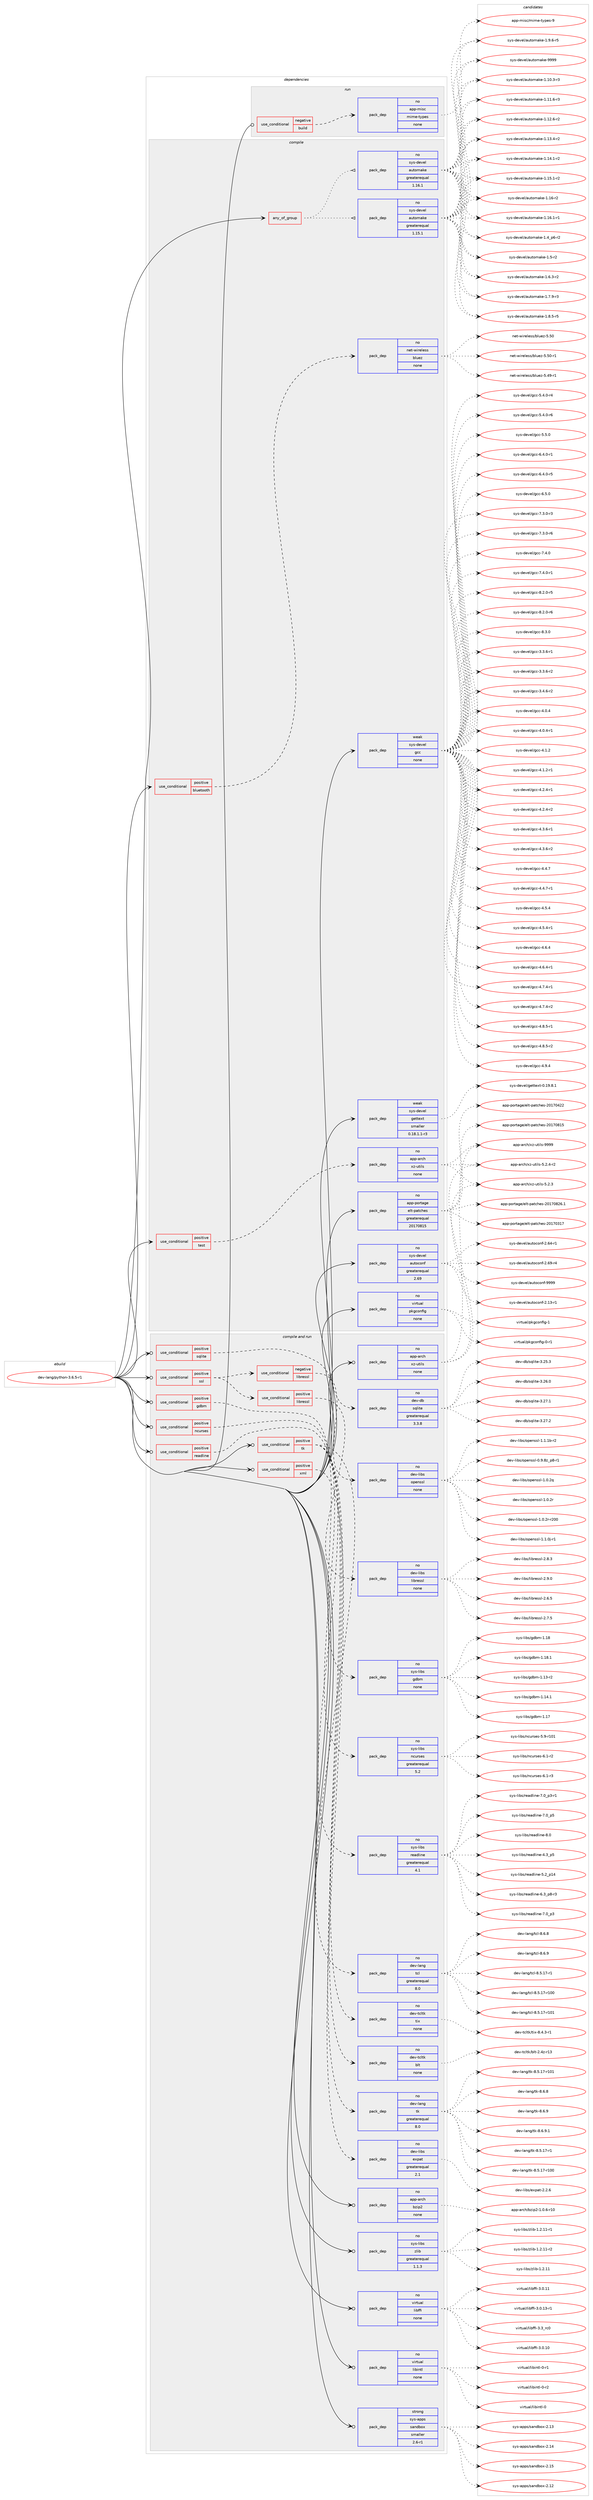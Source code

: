 digraph prolog {

# *************
# Graph options
# *************

newrank=true;
concentrate=true;
compound=true;
graph [rankdir=LR,fontname=Helvetica,fontsize=10,ranksep=1.5];#, ranksep=2.5, nodesep=0.2];
edge  [arrowhead=vee];
node  [fontname=Helvetica,fontsize=10];

# **********
# The ebuild
# **********

subgraph cluster_leftcol {
color=gray;
rank=same;
label=<<i>ebuild</i>>;
id [label="dev-lang/python-3.6.5-r1", color=red, width=4, href="../dev-lang/python-3.6.5-r1.svg"];
}

# ****************
# The dependencies
# ****************

subgraph cluster_midcol {
color=gray;
label=<<i>dependencies</i>>;
subgraph cluster_compile {
fillcolor="#eeeeee";
style=filled;
label=<<i>compile</i>>;
subgraph any22031 {
dependency1362002 [label=<<TABLE BORDER="0" CELLBORDER="1" CELLSPACING="0" CELLPADDING="4"><TR><TD CELLPADDING="10">any_of_group</TD></TR></TABLE>>, shape=none, color=red];subgraph pack974740 {
dependency1362003 [label=<<TABLE BORDER="0" CELLBORDER="1" CELLSPACING="0" CELLPADDING="4" WIDTH="220"><TR><TD ROWSPAN="6" CELLPADDING="30">pack_dep</TD></TR><TR><TD WIDTH="110">no</TD></TR><TR><TD>sys-devel</TD></TR><TR><TD>automake</TD></TR><TR><TD>greaterequal</TD></TR><TR><TD>1.16.1</TD></TR></TABLE>>, shape=none, color=blue];
}
dependency1362002:e -> dependency1362003:w [weight=20,style="dotted",arrowhead="oinv"];
subgraph pack974741 {
dependency1362004 [label=<<TABLE BORDER="0" CELLBORDER="1" CELLSPACING="0" CELLPADDING="4" WIDTH="220"><TR><TD ROWSPAN="6" CELLPADDING="30">pack_dep</TD></TR><TR><TD WIDTH="110">no</TD></TR><TR><TD>sys-devel</TD></TR><TR><TD>automake</TD></TR><TR><TD>greaterequal</TD></TR><TR><TD>1.15.1</TD></TR></TABLE>>, shape=none, color=blue];
}
dependency1362002:e -> dependency1362004:w [weight=20,style="dotted",arrowhead="oinv"];
}
id:e -> dependency1362002:w [weight=20,style="solid",arrowhead="vee"];
subgraph cond364679 {
dependency1362005 [label=<<TABLE BORDER="0" CELLBORDER="1" CELLSPACING="0" CELLPADDING="4"><TR><TD ROWSPAN="3" CELLPADDING="10">use_conditional</TD></TR><TR><TD>positive</TD></TR><TR><TD>bluetooth</TD></TR></TABLE>>, shape=none, color=red];
subgraph pack974742 {
dependency1362006 [label=<<TABLE BORDER="0" CELLBORDER="1" CELLSPACING="0" CELLPADDING="4" WIDTH="220"><TR><TD ROWSPAN="6" CELLPADDING="30">pack_dep</TD></TR><TR><TD WIDTH="110">no</TD></TR><TR><TD>net-wireless</TD></TR><TR><TD>bluez</TD></TR><TR><TD>none</TD></TR><TR><TD></TD></TR></TABLE>>, shape=none, color=blue];
}
dependency1362005:e -> dependency1362006:w [weight=20,style="dashed",arrowhead="vee"];
}
id:e -> dependency1362005:w [weight=20,style="solid",arrowhead="vee"];
subgraph cond364680 {
dependency1362007 [label=<<TABLE BORDER="0" CELLBORDER="1" CELLSPACING="0" CELLPADDING="4"><TR><TD ROWSPAN="3" CELLPADDING="10">use_conditional</TD></TR><TR><TD>positive</TD></TR><TR><TD>test</TD></TR></TABLE>>, shape=none, color=red];
subgraph pack974743 {
dependency1362008 [label=<<TABLE BORDER="0" CELLBORDER="1" CELLSPACING="0" CELLPADDING="4" WIDTH="220"><TR><TD ROWSPAN="6" CELLPADDING="30">pack_dep</TD></TR><TR><TD WIDTH="110">no</TD></TR><TR><TD>app-arch</TD></TR><TR><TD>xz-utils</TD></TR><TR><TD>none</TD></TR><TR><TD></TD></TR></TABLE>>, shape=none, color=blue];
}
dependency1362007:e -> dependency1362008:w [weight=20,style="dashed",arrowhead="vee"];
}
id:e -> dependency1362007:w [weight=20,style="solid",arrowhead="vee"];
subgraph pack974744 {
dependency1362009 [label=<<TABLE BORDER="0" CELLBORDER="1" CELLSPACING="0" CELLPADDING="4" WIDTH="220"><TR><TD ROWSPAN="6" CELLPADDING="30">pack_dep</TD></TR><TR><TD WIDTH="110">no</TD></TR><TR><TD>app-portage</TD></TR><TR><TD>elt-patches</TD></TR><TR><TD>greaterequal</TD></TR><TR><TD>20170815</TD></TR></TABLE>>, shape=none, color=blue];
}
id:e -> dependency1362009:w [weight=20,style="solid",arrowhead="vee"];
subgraph pack974745 {
dependency1362010 [label=<<TABLE BORDER="0" CELLBORDER="1" CELLSPACING="0" CELLPADDING="4" WIDTH="220"><TR><TD ROWSPAN="6" CELLPADDING="30">pack_dep</TD></TR><TR><TD WIDTH="110">no</TD></TR><TR><TD>sys-devel</TD></TR><TR><TD>autoconf</TD></TR><TR><TD>greaterequal</TD></TR><TR><TD>2.69</TD></TR></TABLE>>, shape=none, color=blue];
}
id:e -> dependency1362010:w [weight=20,style="solid",arrowhead="vee"];
subgraph pack974746 {
dependency1362011 [label=<<TABLE BORDER="0" CELLBORDER="1" CELLSPACING="0" CELLPADDING="4" WIDTH="220"><TR><TD ROWSPAN="6" CELLPADDING="30">pack_dep</TD></TR><TR><TD WIDTH="110">no</TD></TR><TR><TD>virtual</TD></TR><TR><TD>pkgconfig</TD></TR><TR><TD>none</TD></TR><TR><TD></TD></TR></TABLE>>, shape=none, color=blue];
}
id:e -> dependency1362011:w [weight=20,style="solid",arrowhead="vee"];
subgraph pack974747 {
dependency1362012 [label=<<TABLE BORDER="0" CELLBORDER="1" CELLSPACING="0" CELLPADDING="4" WIDTH="220"><TR><TD ROWSPAN="6" CELLPADDING="30">pack_dep</TD></TR><TR><TD WIDTH="110">weak</TD></TR><TR><TD>sys-devel</TD></TR><TR><TD>gcc</TD></TR><TR><TD>none</TD></TR><TR><TD></TD></TR></TABLE>>, shape=none, color=blue];
}
id:e -> dependency1362012:w [weight=20,style="solid",arrowhead="vee"];
subgraph pack974748 {
dependency1362013 [label=<<TABLE BORDER="0" CELLBORDER="1" CELLSPACING="0" CELLPADDING="4" WIDTH="220"><TR><TD ROWSPAN="6" CELLPADDING="30">pack_dep</TD></TR><TR><TD WIDTH="110">weak</TD></TR><TR><TD>sys-devel</TD></TR><TR><TD>gettext</TD></TR><TR><TD>smaller</TD></TR><TR><TD>0.18.1.1-r3</TD></TR></TABLE>>, shape=none, color=blue];
}
id:e -> dependency1362013:w [weight=20,style="solid",arrowhead="vee"];
}
subgraph cluster_compileandrun {
fillcolor="#eeeeee";
style=filled;
label=<<i>compile and run</i>>;
subgraph cond364681 {
dependency1362014 [label=<<TABLE BORDER="0" CELLBORDER="1" CELLSPACING="0" CELLPADDING="4"><TR><TD ROWSPAN="3" CELLPADDING="10">use_conditional</TD></TR><TR><TD>positive</TD></TR><TR><TD>gdbm</TD></TR></TABLE>>, shape=none, color=red];
subgraph pack974749 {
dependency1362015 [label=<<TABLE BORDER="0" CELLBORDER="1" CELLSPACING="0" CELLPADDING="4" WIDTH="220"><TR><TD ROWSPAN="6" CELLPADDING="30">pack_dep</TD></TR><TR><TD WIDTH="110">no</TD></TR><TR><TD>sys-libs</TD></TR><TR><TD>gdbm</TD></TR><TR><TD>none</TD></TR><TR><TD></TD></TR></TABLE>>, shape=none, color=blue];
}
dependency1362014:e -> dependency1362015:w [weight=20,style="dashed",arrowhead="vee"];
}
id:e -> dependency1362014:w [weight=20,style="solid",arrowhead="odotvee"];
subgraph cond364682 {
dependency1362016 [label=<<TABLE BORDER="0" CELLBORDER="1" CELLSPACING="0" CELLPADDING="4"><TR><TD ROWSPAN="3" CELLPADDING="10">use_conditional</TD></TR><TR><TD>positive</TD></TR><TR><TD>ncurses</TD></TR></TABLE>>, shape=none, color=red];
subgraph pack974750 {
dependency1362017 [label=<<TABLE BORDER="0" CELLBORDER="1" CELLSPACING="0" CELLPADDING="4" WIDTH="220"><TR><TD ROWSPAN="6" CELLPADDING="30">pack_dep</TD></TR><TR><TD WIDTH="110">no</TD></TR><TR><TD>sys-libs</TD></TR><TR><TD>ncurses</TD></TR><TR><TD>greaterequal</TD></TR><TR><TD>5.2</TD></TR></TABLE>>, shape=none, color=blue];
}
dependency1362016:e -> dependency1362017:w [weight=20,style="dashed",arrowhead="vee"];
}
id:e -> dependency1362016:w [weight=20,style="solid",arrowhead="odotvee"];
subgraph cond364683 {
dependency1362018 [label=<<TABLE BORDER="0" CELLBORDER="1" CELLSPACING="0" CELLPADDING="4"><TR><TD ROWSPAN="3" CELLPADDING="10">use_conditional</TD></TR><TR><TD>positive</TD></TR><TR><TD>readline</TD></TR></TABLE>>, shape=none, color=red];
subgraph pack974751 {
dependency1362019 [label=<<TABLE BORDER="0" CELLBORDER="1" CELLSPACING="0" CELLPADDING="4" WIDTH="220"><TR><TD ROWSPAN="6" CELLPADDING="30">pack_dep</TD></TR><TR><TD WIDTH="110">no</TD></TR><TR><TD>sys-libs</TD></TR><TR><TD>readline</TD></TR><TR><TD>greaterequal</TD></TR><TR><TD>4.1</TD></TR></TABLE>>, shape=none, color=blue];
}
dependency1362018:e -> dependency1362019:w [weight=20,style="dashed",arrowhead="vee"];
}
id:e -> dependency1362018:w [weight=20,style="solid",arrowhead="odotvee"];
subgraph cond364684 {
dependency1362020 [label=<<TABLE BORDER="0" CELLBORDER="1" CELLSPACING="0" CELLPADDING="4"><TR><TD ROWSPAN="3" CELLPADDING="10">use_conditional</TD></TR><TR><TD>positive</TD></TR><TR><TD>sqlite</TD></TR></TABLE>>, shape=none, color=red];
subgraph pack974752 {
dependency1362021 [label=<<TABLE BORDER="0" CELLBORDER="1" CELLSPACING="0" CELLPADDING="4" WIDTH="220"><TR><TD ROWSPAN="6" CELLPADDING="30">pack_dep</TD></TR><TR><TD WIDTH="110">no</TD></TR><TR><TD>dev-db</TD></TR><TR><TD>sqlite</TD></TR><TR><TD>greaterequal</TD></TR><TR><TD>3.3.8</TD></TR></TABLE>>, shape=none, color=blue];
}
dependency1362020:e -> dependency1362021:w [weight=20,style="dashed",arrowhead="vee"];
}
id:e -> dependency1362020:w [weight=20,style="solid",arrowhead="odotvee"];
subgraph cond364685 {
dependency1362022 [label=<<TABLE BORDER="0" CELLBORDER="1" CELLSPACING="0" CELLPADDING="4"><TR><TD ROWSPAN="3" CELLPADDING="10">use_conditional</TD></TR><TR><TD>positive</TD></TR><TR><TD>ssl</TD></TR></TABLE>>, shape=none, color=red];
subgraph cond364686 {
dependency1362023 [label=<<TABLE BORDER="0" CELLBORDER="1" CELLSPACING="0" CELLPADDING="4"><TR><TD ROWSPAN="3" CELLPADDING="10">use_conditional</TD></TR><TR><TD>negative</TD></TR><TR><TD>libressl</TD></TR></TABLE>>, shape=none, color=red];
subgraph pack974753 {
dependency1362024 [label=<<TABLE BORDER="0" CELLBORDER="1" CELLSPACING="0" CELLPADDING="4" WIDTH="220"><TR><TD ROWSPAN="6" CELLPADDING="30">pack_dep</TD></TR><TR><TD WIDTH="110">no</TD></TR><TR><TD>dev-libs</TD></TR><TR><TD>openssl</TD></TR><TR><TD>none</TD></TR><TR><TD></TD></TR></TABLE>>, shape=none, color=blue];
}
dependency1362023:e -> dependency1362024:w [weight=20,style="dashed",arrowhead="vee"];
}
dependency1362022:e -> dependency1362023:w [weight=20,style="dashed",arrowhead="vee"];
subgraph cond364687 {
dependency1362025 [label=<<TABLE BORDER="0" CELLBORDER="1" CELLSPACING="0" CELLPADDING="4"><TR><TD ROWSPAN="3" CELLPADDING="10">use_conditional</TD></TR><TR><TD>positive</TD></TR><TR><TD>libressl</TD></TR></TABLE>>, shape=none, color=red];
subgraph pack974754 {
dependency1362026 [label=<<TABLE BORDER="0" CELLBORDER="1" CELLSPACING="0" CELLPADDING="4" WIDTH="220"><TR><TD ROWSPAN="6" CELLPADDING="30">pack_dep</TD></TR><TR><TD WIDTH="110">no</TD></TR><TR><TD>dev-libs</TD></TR><TR><TD>libressl</TD></TR><TR><TD>none</TD></TR><TR><TD></TD></TR></TABLE>>, shape=none, color=blue];
}
dependency1362025:e -> dependency1362026:w [weight=20,style="dashed",arrowhead="vee"];
}
dependency1362022:e -> dependency1362025:w [weight=20,style="dashed",arrowhead="vee"];
}
id:e -> dependency1362022:w [weight=20,style="solid",arrowhead="odotvee"];
subgraph cond364688 {
dependency1362027 [label=<<TABLE BORDER="0" CELLBORDER="1" CELLSPACING="0" CELLPADDING="4"><TR><TD ROWSPAN="3" CELLPADDING="10">use_conditional</TD></TR><TR><TD>positive</TD></TR><TR><TD>tk</TD></TR></TABLE>>, shape=none, color=red];
subgraph pack974755 {
dependency1362028 [label=<<TABLE BORDER="0" CELLBORDER="1" CELLSPACING="0" CELLPADDING="4" WIDTH="220"><TR><TD ROWSPAN="6" CELLPADDING="30">pack_dep</TD></TR><TR><TD WIDTH="110">no</TD></TR><TR><TD>dev-lang</TD></TR><TR><TD>tcl</TD></TR><TR><TD>greaterequal</TD></TR><TR><TD>8.0</TD></TR></TABLE>>, shape=none, color=blue];
}
dependency1362027:e -> dependency1362028:w [weight=20,style="dashed",arrowhead="vee"];
subgraph pack974756 {
dependency1362029 [label=<<TABLE BORDER="0" CELLBORDER="1" CELLSPACING="0" CELLPADDING="4" WIDTH="220"><TR><TD ROWSPAN="6" CELLPADDING="30">pack_dep</TD></TR><TR><TD WIDTH="110">no</TD></TR><TR><TD>dev-lang</TD></TR><TR><TD>tk</TD></TR><TR><TD>greaterequal</TD></TR><TR><TD>8.0</TD></TR></TABLE>>, shape=none, color=blue];
}
dependency1362027:e -> dependency1362029:w [weight=20,style="dashed",arrowhead="vee"];
subgraph pack974757 {
dependency1362030 [label=<<TABLE BORDER="0" CELLBORDER="1" CELLSPACING="0" CELLPADDING="4" WIDTH="220"><TR><TD ROWSPAN="6" CELLPADDING="30">pack_dep</TD></TR><TR><TD WIDTH="110">no</TD></TR><TR><TD>dev-tcltk</TD></TR><TR><TD>blt</TD></TR><TR><TD>none</TD></TR><TR><TD></TD></TR></TABLE>>, shape=none, color=blue];
}
dependency1362027:e -> dependency1362030:w [weight=20,style="dashed",arrowhead="vee"];
subgraph pack974758 {
dependency1362031 [label=<<TABLE BORDER="0" CELLBORDER="1" CELLSPACING="0" CELLPADDING="4" WIDTH="220"><TR><TD ROWSPAN="6" CELLPADDING="30">pack_dep</TD></TR><TR><TD WIDTH="110">no</TD></TR><TR><TD>dev-tcltk</TD></TR><TR><TD>tix</TD></TR><TR><TD>none</TD></TR><TR><TD></TD></TR></TABLE>>, shape=none, color=blue];
}
dependency1362027:e -> dependency1362031:w [weight=20,style="dashed",arrowhead="vee"];
}
id:e -> dependency1362027:w [weight=20,style="solid",arrowhead="odotvee"];
subgraph cond364689 {
dependency1362032 [label=<<TABLE BORDER="0" CELLBORDER="1" CELLSPACING="0" CELLPADDING="4"><TR><TD ROWSPAN="3" CELLPADDING="10">use_conditional</TD></TR><TR><TD>positive</TD></TR><TR><TD>xml</TD></TR></TABLE>>, shape=none, color=red];
subgraph pack974759 {
dependency1362033 [label=<<TABLE BORDER="0" CELLBORDER="1" CELLSPACING="0" CELLPADDING="4" WIDTH="220"><TR><TD ROWSPAN="6" CELLPADDING="30">pack_dep</TD></TR><TR><TD WIDTH="110">no</TD></TR><TR><TD>dev-libs</TD></TR><TR><TD>expat</TD></TR><TR><TD>greaterequal</TD></TR><TR><TD>2.1</TD></TR></TABLE>>, shape=none, color=blue];
}
dependency1362032:e -> dependency1362033:w [weight=20,style="dashed",arrowhead="vee"];
}
id:e -> dependency1362032:w [weight=20,style="solid",arrowhead="odotvee"];
subgraph pack974760 {
dependency1362034 [label=<<TABLE BORDER="0" CELLBORDER="1" CELLSPACING="0" CELLPADDING="4" WIDTH="220"><TR><TD ROWSPAN="6" CELLPADDING="30">pack_dep</TD></TR><TR><TD WIDTH="110">no</TD></TR><TR><TD>app-arch</TD></TR><TR><TD>bzip2</TD></TR><TR><TD>none</TD></TR><TR><TD></TD></TR></TABLE>>, shape=none, color=blue];
}
id:e -> dependency1362034:w [weight=20,style="solid",arrowhead="odotvee"];
subgraph pack974761 {
dependency1362035 [label=<<TABLE BORDER="0" CELLBORDER="1" CELLSPACING="0" CELLPADDING="4" WIDTH="220"><TR><TD ROWSPAN="6" CELLPADDING="30">pack_dep</TD></TR><TR><TD WIDTH="110">no</TD></TR><TR><TD>app-arch</TD></TR><TR><TD>xz-utils</TD></TR><TR><TD>none</TD></TR><TR><TD></TD></TR></TABLE>>, shape=none, color=blue];
}
id:e -> dependency1362035:w [weight=20,style="solid",arrowhead="odotvee"];
subgraph pack974762 {
dependency1362036 [label=<<TABLE BORDER="0" CELLBORDER="1" CELLSPACING="0" CELLPADDING="4" WIDTH="220"><TR><TD ROWSPAN="6" CELLPADDING="30">pack_dep</TD></TR><TR><TD WIDTH="110">no</TD></TR><TR><TD>sys-libs</TD></TR><TR><TD>zlib</TD></TR><TR><TD>greaterequal</TD></TR><TR><TD>1.1.3</TD></TR></TABLE>>, shape=none, color=blue];
}
id:e -> dependency1362036:w [weight=20,style="solid",arrowhead="odotvee"];
subgraph pack974763 {
dependency1362037 [label=<<TABLE BORDER="0" CELLBORDER="1" CELLSPACING="0" CELLPADDING="4" WIDTH="220"><TR><TD ROWSPAN="6" CELLPADDING="30">pack_dep</TD></TR><TR><TD WIDTH="110">no</TD></TR><TR><TD>virtual</TD></TR><TR><TD>libffi</TD></TR><TR><TD>none</TD></TR><TR><TD></TD></TR></TABLE>>, shape=none, color=blue];
}
id:e -> dependency1362037:w [weight=20,style="solid",arrowhead="odotvee"];
subgraph pack974764 {
dependency1362038 [label=<<TABLE BORDER="0" CELLBORDER="1" CELLSPACING="0" CELLPADDING="4" WIDTH="220"><TR><TD ROWSPAN="6" CELLPADDING="30">pack_dep</TD></TR><TR><TD WIDTH="110">no</TD></TR><TR><TD>virtual</TD></TR><TR><TD>libintl</TD></TR><TR><TD>none</TD></TR><TR><TD></TD></TR></TABLE>>, shape=none, color=blue];
}
id:e -> dependency1362038:w [weight=20,style="solid",arrowhead="odotvee"];
subgraph pack974765 {
dependency1362039 [label=<<TABLE BORDER="0" CELLBORDER="1" CELLSPACING="0" CELLPADDING="4" WIDTH="220"><TR><TD ROWSPAN="6" CELLPADDING="30">pack_dep</TD></TR><TR><TD WIDTH="110">strong</TD></TR><TR><TD>sys-apps</TD></TR><TR><TD>sandbox</TD></TR><TR><TD>smaller</TD></TR><TR><TD>2.6-r1</TD></TR></TABLE>>, shape=none, color=blue];
}
id:e -> dependency1362039:w [weight=20,style="solid",arrowhead="odotvee"];
}
subgraph cluster_run {
fillcolor="#eeeeee";
style=filled;
label=<<i>run</i>>;
subgraph cond364690 {
dependency1362040 [label=<<TABLE BORDER="0" CELLBORDER="1" CELLSPACING="0" CELLPADDING="4"><TR><TD ROWSPAN="3" CELLPADDING="10">use_conditional</TD></TR><TR><TD>negative</TD></TR><TR><TD>build</TD></TR></TABLE>>, shape=none, color=red];
subgraph pack974766 {
dependency1362041 [label=<<TABLE BORDER="0" CELLBORDER="1" CELLSPACING="0" CELLPADDING="4" WIDTH="220"><TR><TD ROWSPAN="6" CELLPADDING="30">pack_dep</TD></TR><TR><TD WIDTH="110">no</TD></TR><TR><TD>app-misc</TD></TR><TR><TD>mime-types</TD></TR><TR><TD>none</TD></TR><TR><TD></TD></TR></TABLE>>, shape=none, color=blue];
}
dependency1362040:e -> dependency1362041:w [weight=20,style="dashed",arrowhead="vee"];
}
id:e -> dependency1362040:w [weight=20,style="solid",arrowhead="odot"];
}
}

# **************
# The candidates
# **************

subgraph cluster_choices {
rank=same;
color=gray;
label=<<i>candidates</i>>;

subgraph choice974740 {
color=black;
nodesep=1;
choice11512111545100101118101108479711711611110997107101454946494846514511451 [label="sys-devel/automake-1.10.3-r3", color=red, width=4,href="../sys-devel/automake-1.10.3-r3.svg"];
choice11512111545100101118101108479711711611110997107101454946494946544511451 [label="sys-devel/automake-1.11.6-r3", color=red, width=4,href="../sys-devel/automake-1.11.6-r3.svg"];
choice11512111545100101118101108479711711611110997107101454946495046544511450 [label="sys-devel/automake-1.12.6-r2", color=red, width=4,href="../sys-devel/automake-1.12.6-r2.svg"];
choice11512111545100101118101108479711711611110997107101454946495146524511450 [label="sys-devel/automake-1.13.4-r2", color=red, width=4,href="../sys-devel/automake-1.13.4-r2.svg"];
choice11512111545100101118101108479711711611110997107101454946495246494511450 [label="sys-devel/automake-1.14.1-r2", color=red, width=4,href="../sys-devel/automake-1.14.1-r2.svg"];
choice11512111545100101118101108479711711611110997107101454946495346494511450 [label="sys-devel/automake-1.15.1-r2", color=red, width=4,href="../sys-devel/automake-1.15.1-r2.svg"];
choice1151211154510010111810110847971171161111099710710145494649544511450 [label="sys-devel/automake-1.16-r2", color=red, width=4,href="../sys-devel/automake-1.16-r2.svg"];
choice11512111545100101118101108479711711611110997107101454946495446494511449 [label="sys-devel/automake-1.16.1-r1", color=red, width=4,href="../sys-devel/automake-1.16.1-r1.svg"];
choice115121115451001011181011084797117116111109971071014549465295112544511450 [label="sys-devel/automake-1.4_p6-r2", color=red, width=4,href="../sys-devel/automake-1.4_p6-r2.svg"];
choice11512111545100101118101108479711711611110997107101454946534511450 [label="sys-devel/automake-1.5-r2", color=red, width=4,href="../sys-devel/automake-1.5-r2.svg"];
choice115121115451001011181011084797117116111109971071014549465446514511450 [label="sys-devel/automake-1.6.3-r2", color=red, width=4,href="../sys-devel/automake-1.6.3-r2.svg"];
choice115121115451001011181011084797117116111109971071014549465546574511451 [label="sys-devel/automake-1.7.9-r3", color=red, width=4,href="../sys-devel/automake-1.7.9-r3.svg"];
choice115121115451001011181011084797117116111109971071014549465646534511453 [label="sys-devel/automake-1.8.5-r5", color=red, width=4,href="../sys-devel/automake-1.8.5-r5.svg"];
choice115121115451001011181011084797117116111109971071014549465746544511453 [label="sys-devel/automake-1.9.6-r5", color=red, width=4,href="../sys-devel/automake-1.9.6-r5.svg"];
choice115121115451001011181011084797117116111109971071014557575757 [label="sys-devel/automake-9999", color=red, width=4,href="../sys-devel/automake-9999.svg"];
dependency1362003:e -> choice11512111545100101118101108479711711611110997107101454946494846514511451:w [style=dotted,weight="100"];
dependency1362003:e -> choice11512111545100101118101108479711711611110997107101454946494946544511451:w [style=dotted,weight="100"];
dependency1362003:e -> choice11512111545100101118101108479711711611110997107101454946495046544511450:w [style=dotted,weight="100"];
dependency1362003:e -> choice11512111545100101118101108479711711611110997107101454946495146524511450:w [style=dotted,weight="100"];
dependency1362003:e -> choice11512111545100101118101108479711711611110997107101454946495246494511450:w [style=dotted,weight="100"];
dependency1362003:e -> choice11512111545100101118101108479711711611110997107101454946495346494511450:w [style=dotted,weight="100"];
dependency1362003:e -> choice1151211154510010111810110847971171161111099710710145494649544511450:w [style=dotted,weight="100"];
dependency1362003:e -> choice11512111545100101118101108479711711611110997107101454946495446494511449:w [style=dotted,weight="100"];
dependency1362003:e -> choice115121115451001011181011084797117116111109971071014549465295112544511450:w [style=dotted,weight="100"];
dependency1362003:e -> choice11512111545100101118101108479711711611110997107101454946534511450:w [style=dotted,weight="100"];
dependency1362003:e -> choice115121115451001011181011084797117116111109971071014549465446514511450:w [style=dotted,weight="100"];
dependency1362003:e -> choice115121115451001011181011084797117116111109971071014549465546574511451:w [style=dotted,weight="100"];
dependency1362003:e -> choice115121115451001011181011084797117116111109971071014549465646534511453:w [style=dotted,weight="100"];
dependency1362003:e -> choice115121115451001011181011084797117116111109971071014549465746544511453:w [style=dotted,weight="100"];
dependency1362003:e -> choice115121115451001011181011084797117116111109971071014557575757:w [style=dotted,weight="100"];
}
subgraph choice974741 {
color=black;
nodesep=1;
choice11512111545100101118101108479711711611110997107101454946494846514511451 [label="sys-devel/automake-1.10.3-r3", color=red, width=4,href="../sys-devel/automake-1.10.3-r3.svg"];
choice11512111545100101118101108479711711611110997107101454946494946544511451 [label="sys-devel/automake-1.11.6-r3", color=red, width=4,href="../sys-devel/automake-1.11.6-r3.svg"];
choice11512111545100101118101108479711711611110997107101454946495046544511450 [label="sys-devel/automake-1.12.6-r2", color=red, width=4,href="../sys-devel/automake-1.12.6-r2.svg"];
choice11512111545100101118101108479711711611110997107101454946495146524511450 [label="sys-devel/automake-1.13.4-r2", color=red, width=4,href="../sys-devel/automake-1.13.4-r2.svg"];
choice11512111545100101118101108479711711611110997107101454946495246494511450 [label="sys-devel/automake-1.14.1-r2", color=red, width=4,href="../sys-devel/automake-1.14.1-r2.svg"];
choice11512111545100101118101108479711711611110997107101454946495346494511450 [label="sys-devel/automake-1.15.1-r2", color=red, width=4,href="../sys-devel/automake-1.15.1-r2.svg"];
choice1151211154510010111810110847971171161111099710710145494649544511450 [label="sys-devel/automake-1.16-r2", color=red, width=4,href="../sys-devel/automake-1.16-r2.svg"];
choice11512111545100101118101108479711711611110997107101454946495446494511449 [label="sys-devel/automake-1.16.1-r1", color=red, width=4,href="../sys-devel/automake-1.16.1-r1.svg"];
choice115121115451001011181011084797117116111109971071014549465295112544511450 [label="sys-devel/automake-1.4_p6-r2", color=red, width=4,href="../sys-devel/automake-1.4_p6-r2.svg"];
choice11512111545100101118101108479711711611110997107101454946534511450 [label="sys-devel/automake-1.5-r2", color=red, width=4,href="../sys-devel/automake-1.5-r2.svg"];
choice115121115451001011181011084797117116111109971071014549465446514511450 [label="sys-devel/automake-1.6.3-r2", color=red, width=4,href="../sys-devel/automake-1.6.3-r2.svg"];
choice115121115451001011181011084797117116111109971071014549465546574511451 [label="sys-devel/automake-1.7.9-r3", color=red, width=4,href="../sys-devel/automake-1.7.9-r3.svg"];
choice115121115451001011181011084797117116111109971071014549465646534511453 [label="sys-devel/automake-1.8.5-r5", color=red, width=4,href="../sys-devel/automake-1.8.5-r5.svg"];
choice115121115451001011181011084797117116111109971071014549465746544511453 [label="sys-devel/automake-1.9.6-r5", color=red, width=4,href="../sys-devel/automake-1.9.6-r5.svg"];
choice115121115451001011181011084797117116111109971071014557575757 [label="sys-devel/automake-9999", color=red, width=4,href="../sys-devel/automake-9999.svg"];
dependency1362004:e -> choice11512111545100101118101108479711711611110997107101454946494846514511451:w [style=dotted,weight="100"];
dependency1362004:e -> choice11512111545100101118101108479711711611110997107101454946494946544511451:w [style=dotted,weight="100"];
dependency1362004:e -> choice11512111545100101118101108479711711611110997107101454946495046544511450:w [style=dotted,weight="100"];
dependency1362004:e -> choice11512111545100101118101108479711711611110997107101454946495146524511450:w [style=dotted,weight="100"];
dependency1362004:e -> choice11512111545100101118101108479711711611110997107101454946495246494511450:w [style=dotted,weight="100"];
dependency1362004:e -> choice11512111545100101118101108479711711611110997107101454946495346494511450:w [style=dotted,weight="100"];
dependency1362004:e -> choice1151211154510010111810110847971171161111099710710145494649544511450:w [style=dotted,weight="100"];
dependency1362004:e -> choice11512111545100101118101108479711711611110997107101454946495446494511449:w [style=dotted,weight="100"];
dependency1362004:e -> choice115121115451001011181011084797117116111109971071014549465295112544511450:w [style=dotted,weight="100"];
dependency1362004:e -> choice11512111545100101118101108479711711611110997107101454946534511450:w [style=dotted,weight="100"];
dependency1362004:e -> choice115121115451001011181011084797117116111109971071014549465446514511450:w [style=dotted,weight="100"];
dependency1362004:e -> choice115121115451001011181011084797117116111109971071014549465546574511451:w [style=dotted,weight="100"];
dependency1362004:e -> choice115121115451001011181011084797117116111109971071014549465646534511453:w [style=dotted,weight="100"];
dependency1362004:e -> choice115121115451001011181011084797117116111109971071014549465746544511453:w [style=dotted,weight="100"];
dependency1362004:e -> choice115121115451001011181011084797117116111109971071014557575757:w [style=dotted,weight="100"];
}
subgraph choice974742 {
color=black;
nodesep=1;
choice11010111645119105114101108101115115479810811710112245534652574511449 [label="net-wireless/bluez-5.49-r1", color=red, width=4,href="../net-wireless/bluez-5.49-r1.svg"];
choice1101011164511910511410110810111511547981081171011224553465348 [label="net-wireless/bluez-5.50", color=red, width=4,href="../net-wireless/bluez-5.50.svg"];
choice11010111645119105114101108101115115479810811710112245534653484511449 [label="net-wireless/bluez-5.50-r1", color=red, width=4,href="../net-wireless/bluez-5.50-r1.svg"];
dependency1362006:e -> choice11010111645119105114101108101115115479810811710112245534652574511449:w [style=dotted,weight="100"];
dependency1362006:e -> choice1101011164511910511410110810111511547981081171011224553465348:w [style=dotted,weight="100"];
dependency1362006:e -> choice11010111645119105114101108101115115479810811710112245534653484511449:w [style=dotted,weight="100"];
}
subgraph choice974743 {
color=black;
nodesep=1;
choice971121124597114991044712012245117116105108115455346504651 [label="app-arch/xz-utils-5.2.3", color=red, width=4,href="../app-arch/xz-utils-5.2.3.svg"];
choice9711211245971149910447120122451171161051081154553465046524511450 [label="app-arch/xz-utils-5.2.4-r2", color=red, width=4,href="../app-arch/xz-utils-5.2.4-r2.svg"];
choice9711211245971149910447120122451171161051081154557575757 [label="app-arch/xz-utils-9999", color=red, width=4,href="../app-arch/xz-utils-9999.svg"];
dependency1362008:e -> choice971121124597114991044712012245117116105108115455346504651:w [style=dotted,weight="100"];
dependency1362008:e -> choice9711211245971149910447120122451171161051081154553465046524511450:w [style=dotted,weight="100"];
dependency1362008:e -> choice9711211245971149910447120122451171161051081154557575757:w [style=dotted,weight="100"];
}
subgraph choice974744 {
color=black;
nodesep=1;
choice97112112451121111141169710310147101108116451129711699104101115455048495548514955 [label="app-portage/elt-patches-20170317", color=red, width=4,href="../app-portage/elt-patches-20170317.svg"];
choice97112112451121111141169710310147101108116451129711699104101115455048495548525050 [label="app-portage/elt-patches-20170422", color=red, width=4,href="../app-portage/elt-patches-20170422.svg"];
choice97112112451121111141169710310147101108116451129711699104101115455048495548564953 [label="app-portage/elt-patches-20170815", color=red, width=4,href="../app-portage/elt-patches-20170815.svg"];
choice971121124511211111411697103101471011081164511297116991041011154550484955485650544649 [label="app-portage/elt-patches-20170826.1", color=red, width=4,href="../app-portage/elt-patches-20170826.1.svg"];
dependency1362009:e -> choice97112112451121111141169710310147101108116451129711699104101115455048495548514955:w [style=dotted,weight="100"];
dependency1362009:e -> choice97112112451121111141169710310147101108116451129711699104101115455048495548525050:w [style=dotted,weight="100"];
dependency1362009:e -> choice97112112451121111141169710310147101108116451129711699104101115455048495548564953:w [style=dotted,weight="100"];
dependency1362009:e -> choice971121124511211111411697103101471011081164511297116991041011154550484955485650544649:w [style=dotted,weight="100"];
}
subgraph choice974745 {
color=black;
nodesep=1;
choice1151211154510010111810110847971171161119911111010245504649514511449 [label="sys-devel/autoconf-2.13-r1", color=red, width=4,href="../sys-devel/autoconf-2.13-r1.svg"];
choice1151211154510010111810110847971171161119911111010245504654524511449 [label="sys-devel/autoconf-2.64-r1", color=red, width=4,href="../sys-devel/autoconf-2.64-r1.svg"];
choice1151211154510010111810110847971171161119911111010245504654574511452 [label="sys-devel/autoconf-2.69-r4", color=red, width=4,href="../sys-devel/autoconf-2.69-r4.svg"];
choice115121115451001011181011084797117116111991111101024557575757 [label="sys-devel/autoconf-9999", color=red, width=4,href="../sys-devel/autoconf-9999.svg"];
dependency1362010:e -> choice1151211154510010111810110847971171161119911111010245504649514511449:w [style=dotted,weight="100"];
dependency1362010:e -> choice1151211154510010111810110847971171161119911111010245504654524511449:w [style=dotted,weight="100"];
dependency1362010:e -> choice1151211154510010111810110847971171161119911111010245504654574511452:w [style=dotted,weight="100"];
dependency1362010:e -> choice115121115451001011181011084797117116111991111101024557575757:w [style=dotted,weight="100"];
}
subgraph choice974746 {
color=black;
nodesep=1;
choice11810511411611797108471121071039911111010210510345484511449 [label="virtual/pkgconfig-0-r1", color=red, width=4,href="../virtual/pkgconfig-0-r1.svg"];
choice1181051141161179710847112107103991111101021051034549 [label="virtual/pkgconfig-1", color=red, width=4,href="../virtual/pkgconfig-1.svg"];
dependency1362011:e -> choice11810511411611797108471121071039911111010210510345484511449:w [style=dotted,weight="100"];
dependency1362011:e -> choice1181051141161179710847112107103991111101021051034549:w [style=dotted,weight="100"];
}
subgraph choice974747 {
color=black;
nodesep=1;
choice115121115451001011181011084710399994551465146544511449 [label="sys-devel/gcc-3.3.6-r1", color=red, width=4,href="../sys-devel/gcc-3.3.6-r1.svg"];
choice115121115451001011181011084710399994551465146544511450 [label="sys-devel/gcc-3.3.6-r2", color=red, width=4,href="../sys-devel/gcc-3.3.6-r2.svg"];
choice115121115451001011181011084710399994551465246544511450 [label="sys-devel/gcc-3.4.6-r2", color=red, width=4,href="../sys-devel/gcc-3.4.6-r2.svg"];
choice11512111545100101118101108471039999455246484652 [label="sys-devel/gcc-4.0.4", color=red, width=4,href="../sys-devel/gcc-4.0.4.svg"];
choice115121115451001011181011084710399994552464846524511449 [label="sys-devel/gcc-4.0.4-r1", color=red, width=4,href="../sys-devel/gcc-4.0.4-r1.svg"];
choice11512111545100101118101108471039999455246494650 [label="sys-devel/gcc-4.1.2", color=red, width=4,href="../sys-devel/gcc-4.1.2.svg"];
choice115121115451001011181011084710399994552464946504511449 [label="sys-devel/gcc-4.1.2-r1", color=red, width=4,href="../sys-devel/gcc-4.1.2-r1.svg"];
choice115121115451001011181011084710399994552465046524511449 [label="sys-devel/gcc-4.2.4-r1", color=red, width=4,href="../sys-devel/gcc-4.2.4-r1.svg"];
choice115121115451001011181011084710399994552465046524511450 [label="sys-devel/gcc-4.2.4-r2", color=red, width=4,href="../sys-devel/gcc-4.2.4-r2.svg"];
choice115121115451001011181011084710399994552465146544511449 [label="sys-devel/gcc-4.3.6-r1", color=red, width=4,href="../sys-devel/gcc-4.3.6-r1.svg"];
choice115121115451001011181011084710399994552465146544511450 [label="sys-devel/gcc-4.3.6-r2", color=red, width=4,href="../sys-devel/gcc-4.3.6-r2.svg"];
choice11512111545100101118101108471039999455246524655 [label="sys-devel/gcc-4.4.7", color=red, width=4,href="../sys-devel/gcc-4.4.7.svg"];
choice115121115451001011181011084710399994552465246554511449 [label="sys-devel/gcc-4.4.7-r1", color=red, width=4,href="../sys-devel/gcc-4.4.7-r1.svg"];
choice11512111545100101118101108471039999455246534652 [label="sys-devel/gcc-4.5.4", color=red, width=4,href="../sys-devel/gcc-4.5.4.svg"];
choice115121115451001011181011084710399994552465346524511449 [label="sys-devel/gcc-4.5.4-r1", color=red, width=4,href="../sys-devel/gcc-4.5.4-r1.svg"];
choice11512111545100101118101108471039999455246544652 [label="sys-devel/gcc-4.6.4", color=red, width=4,href="../sys-devel/gcc-4.6.4.svg"];
choice115121115451001011181011084710399994552465446524511449 [label="sys-devel/gcc-4.6.4-r1", color=red, width=4,href="../sys-devel/gcc-4.6.4-r1.svg"];
choice115121115451001011181011084710399994552465546524511449 [label="sys-devel/gcc-4.7.4-r1", color=red, width=4,href="../sys-devel/gcc-4.7.4-r1.svg"];
choice115121115451001011181011084710399994552465546524511450 [label="sys-devel/gcc-4.7.4-r2", color=red, width=4,href="../sys-devel/gcc-4.7.4-r2.svg"];
choice115121115451001011181011084710399994552465646534511449 [label="sys-devel/gcc-4.8.5-r1", color=red, width=4,href="../sys-devel/gcc-4.8.5-r1.svg"];
choice115121115451001011181011084710399994552465646534511450 [label="sys-devel/gcc-4.8.5-r2", color=red, width=4,href="../sys-devel/gcc-4.8.5-r2.svg"];
choice11512111545100101118101108471039999455246574652 [label="sys-devel/gcc-4.9.4", color=red, width=4,href="../sys-devel/gcc-4.9.4.svg"];
choice115121115451001011181011084710399994553465246484511452 [label="sys-devel/gcc-5.4.0-r4", color=red, width=4,href="../sys-devel/gcc-5.4.0-r4.svg"];
choice115121115451001011181011084710399994553465246484511454 [label="sys-devel/gcc-5.4.0-r6", color=red, width=4,href="../sys-devel/gcc-5.4.0-r6.svg"];
choice11512111545100101118101108471039999455346534648 [label="sys-devel/gcc-5.5.0", color=red, width=4,href="../sys-devel/gcc-5.5.0.svg"];
choice115121115451001011181011084710399994554465246484511449 [label="sys-devel/gcc-6.4.0-r1", color=red, width=4,href="../sys-devel/gcc-6.4.0-r1.svg"];
choice115121115451001011181011084710399994554465246484511453 [label="sys-devel/gcc-6.4.0-r5", color=red, width=4,href="../sys-devel/gcc-6.4.0-r5.svg"];
choice11512111545100101118101108471039999455446534648 [label="sys-devel/gcc-6.5.0", color=red, width=4,href="../sys-devel/gcc-6.5.0.svg"];
choice115121115451001011181011084710399994555465146484511451 [label="sys-devel/gcc-7.3.0-r3", color=red, width=4,href="../sys-devel/gcc-7.3.0-r3.svg"];
choice115121115451001011181011084710399994555465146484511454 [label="sys-devel/gcc-7.3.0-r6", color=red, width=4,href="../sys-devel/gcc-7.3.0-r6.svg"];
choice11512111545100101118101108471039999455546524648 [label="sys-devel/gcc-7.4.0", color=red, width=4,href="../sys-devel/gcc-7.4.0.svg"];
choice115121115451001011181011084710399994555465246484511449 [label="sys-devel/gcc-7.4.0-r1", color=red, width=4,href="../sys-devel/gcc-7.4.0-r1.svg"];
choice115121115451001011181011084710399994556465046484511453 [label="sys-devel/gcc-8.2.0-r5", color=red, width=4,href="../sys-devel/gcc-8.2.0-r5.svg"];
choice115121115451001011181011084710399994556465046484511454 [label="sys-devel/gcc-8.2.0-r6", color=red, width=4,href="../sys-devel/gcc-8.2.0-r6.svg"];
choice11512111545100101118101108471039999455646514648 [label="sys-devel/gcc-8.3.0", color=red, width=4,href="../sys-devel/gcc-8.3.0.svg"];
dependency1362012:e -> choice115121115451001011181011084710399994551465146544511449:w [style=dotted,weight="100"];
dependency1362012:e -> choice115121115451001011181011084710399994551465146544511450:w [style=dotted,weight="100"];
dependency1362012:e -> choice115121115451001011181011084710399994551465246544511450:w [style=dotted,weight="100"];
dependency1362012:e -> choice11512111545100101118101108471039999455246484652:w [style=dotted,weight="100"];
dependency1362012:e -> choice115121115451001011181011084710399994552464846524511449:w [style=dotted,weight="100"];
dependency1362012:e -> choice11512111545100101118101108471039999455246494650:w [style=dotted,weight="100"];
dependency1362012:e -> choice115121115451001011181011084710399994552464946504511449:w [style=dotted,weight="100"];
dependency1362012:e -> choice115121115451001011181011084710399994552465046524511449:w [style=dotted,weight="100"];
dependency1362012:e -> choice115121115451001011181011084710399994552465046524511450:w [style=dotted,weight="100"];
dependency1362012:e -> choice115121115451001011181011084710399994552465146544511449:w [style=dotted,weight="100"];
dependency1362012:e -> choice115121115451001011181011084710399994552465146544511450:w [style=dotted,weight="100"];
dependency1362012:e -> choice11512111545100101118101108471039999455246524655:w [style=dotted,weight="100"];
dependency1362012:e -> choice115121115451001011181011084710399994552465246554511449:w [style=dotted,weight="100"];
dependency1362012:e -> choice11512111545100101118101108471039999455246534652:w [style=dotted,weight="100"];
dependency1362012:e -> choice115121115451001011181011084710399994552465346524511449:w [style=dotted,weight="100"];
dependency1362012:e -> choice11512111545100101118101108471039999455246544652:w [style=dotted,weight="100"];
dependency1362012:e -> choice115121115451001011181011084710399994552465446524511449:w [style=dotted,weight="100"];
dependency1362012:e -> choice115121115451001011181011084710399994552465546524511449:w [style=dotted,weight="100"];
dependency1362012:e -> choice115121115451001011181011084710399994552465546524511450:w [style=dotted,weight="100"];
dependency1362012:e -> choice115121115451001011181011084710399994552465646534511449:w [style=dotted,weight="100"];
dependency1362012:e -> choice115121115451001011181011084710399994552465646534511450:w [style=dotted,weight="100"];
dependency1362012:e -> choice11512111545100101118101108471039999455246574652:w [style=dotted,weight="100"];
dependency1362012:e -> choice115121115451001011181011084710399994553465246484511452:w [style=dotted,weight="100"];
dependency1362012:e -> choice115121115451001011181011084710399994553465246484511454:w [style=dotted,weight="100"];
dependency1362012:e -> choice11512111545100101118101108471039999455346534648:w [style=dotted,weight="100"];
dependency1362012:e -> choice115121115451001011181011084710399994554465246484511449:w [style=dotted,weight="100"];
dependency1362012:e -> choice115121115451001011181011084710399994554465246484511453:w [style=dotted,weight="100"];
dependency1362012:e -> choice11512111545100101118101108471039999455446534648:w [style=dotted,weight="100"];
dependency1362012:e -> choice115121115451001011181011084710399994555465146484511451:w [style=dotted,weight="100"];
dependency1362012:e -> choice115121115451001011181011084710399994555465146484511454:w [style=dotted,weight="100"];
dependency1362012:e -> choice11512111545100101118101108471039999455546524648:w [style=dotted,weight="100"];
dependency1362012:e -> choice115121115451001011181011084710399994555465246484511449:w [style=dotted,weight="100"];
dependency1362012:e -> choice115121115451001011181011084710399994556465046484511453:w [style=dotted,weight="100"];
dependency1362012:e -> choice115121115451001011181011084710399994556465046484511454:w [style=dotted,weight="100"];
dependency1362012:e -> choice11512111545100101118101108471039999455646514648:w [style=dotted,weight="100"];
}
subgraph choice974748 {
color=black;
nodesep=1;
choice1151211154510010111810110847103101116116101120116454846495746564649 [label="sys-devel/gettext-0.19.8.1", color=red, width=4,href="../sys-devel/gettext-0.19.8.1.svg"];
dependency1362013:e -> choice1151211154510010111810110847103101116116101120116454846495746564649:w [style=dotted,weight="100"];
}
subgraph choice974749 {
color=black;
nodesep=1;
choice1151211154510810598115471031009810945494649514511450 [label="sys-libs/gdbm-1.13-r2", color=red, width=4,href="../sys-libs/gdbm-1.13-r2.svg"];
choice1151211154510810598115471031009810945494649524649 [label="sys-libs/gdbm-1.14.1", color=red, width=4,href="../sys-libs/gdbm-1.14.1.svg"];
choice115121115451081059811547103100981094549464955 [label="sys-libs/gdbm-1.17", color=red, width=4,href="../sys-libs/gdbm-1.17.svg"];
choice115121115451081059811547103100981094549464956 [label="sys-libs/gdbm-1.18", color=red, width=4,href="../sys-libs/gdbm-1.18.svg"];
choice1151211154510810598115471031009810945494649564649 [label="sys-libs/gdbm-1.18.1", color=red, width=4,href="../sys-libs/gdbm-1.18.1.svg"];
dependency1362015:e -> choice1151211154510810598115471031009810945494649514511450:w [style=dotted,weight="100"];
dependency1362015:e -> choice1151211154510810598115471031009810945494649524649:w [style=dotted,weight="100"];
dependency1362015:e -> choice115121115451081059811547103100981094549464955:w [style=dotted,weight="100"];
dependency1362015:e -> choice115121115451081059811547103100981094549464956:w [style=dotted,weight="100"];
dependency1362015:e -> choice1151211154510810598115471031009810945494649564649:w [style=dotted,weight="100"];
}
subgraph choice974750 {
color=black;
nodesep=1;
choice115121115451081059811547110991171141151011154553465745114494849 [label="sys-libs/ncurses-5.9-r101", color=red, width=4,href="../sys-libs/ncurses-5.9-r101.svg"];
choice11512111545108105981154711099117114115101115455446494511450 [label="sys-libs/ncurses-6.1-r2", color=red, width=4,href="../sys-libs/ncurses-6.1-r2.svg"];
choice11512111545108105981154711099117114115101115455446494511451 [label="sys-libs/ncurses-6.1-r3", color=red, width=4,href="../sys-libs/ncurses-6.1-r3.svg"];
dependency1362017:e -> choice115121115451081059811547110991171141151011154553465745114494849:w [style=dotted,weight="100"];
dependency1362017:e -> choice11512111545108105981154711099117114115101115455446494511450:w [style=dotted,weight="100"];
dependency1362017:e -> choice11512111545108105981154711099117114115101115455446494511451:w [style=dotted,weight="100"];
}
subgraph choice974751 {
color=black;
nodesep=1;
choice11512111545108105981154711410197100108105110101455246519511253 [label="sys-libs/readline-4.3_p5", color=red, width=4,href="../sys-libs/readline-4.3_p5.svg"];
choice1151211154510810598115471141019710010810511010145534650951124952 [label="sys-libs/readline-5.2_p14", color=red, width=4,href="../sys-libs/readline-5.2_p14.svg"];
choice115121115451081059811547114101971001081051101014554465195112564511451 [label="sys-libs/readline-6.3_p8-r3", color=red, width=4,href="../sys-libs/readline-6.3_p8-r3.svg"];
choice11512111545108105981154711410197100108105110101455546489511251 [label="sys-libs/readline-7.0_p3", color=red, width=4,href="../sys-libs/readline-7.0_p3.svg"];
choice115121115451081059811547114101971001081051101014555464895112514511449 [label="sys-libs/readline-7.0_p3-r1", color=red, width=4,href="../sys-libs/readline-7.0_p3-r1.svg"];
choice11512111545108105981154711410197100108105110101455546489511253 [label="sys-libs/readline-7.0_p5", color=red, width=4,href="../sys-libs/readline-7.0_p5.svg"];
choice1151211154510810598115471141019710010810511010145564648 [label="sys-libs/readline-8.0", color=red, width=4,href="../sys-libs/readline-8.0.svg"];
dependency1362019:e -> choice11512111545108105981154711410197100108105110101455246519511253:w [style=dotted,weight="100"];
dependency1362019:e -> choice1151211154510810598115471141019710010810511010145534650951124952:w [style=dotted,weight="100"];
dependency1362019:e -> choice115121115451081059811547114101971001081051101014554465195112564511451:w [style=dotted,weight="100"];
dependency1362019:e -> choice11512111545108105981154711410197100108105110101455546489511251:w [style=dotted,weight="100"];
dependency1362019:e -> choice115121115451081059811547114101971001081051101014555464895112514511449:w [style=dotted,weight="100"];
dependency1362019:e -> choice11512111545108105981154711410197100108105110101455546489511253:w [style=dotted,weight="100"];
dependency1362019:e -> choice1151211154510810598115471141019710010810511010145564648:w [style=dotted,weight="100"];
}
subgraph choice974752 {
color=black;
nodesep=1;
choice10010111845100984711511310810511610145514650534651 [label="dev-db/sqlite-3.25.3", color=red, width=4,href="../dev-db/sqlite-3.25.3.svg"];
choice10010111845100984711511310810511610145514650544648 [label="dev-db/sqlite-3.26.0", color=red, width=4,href="../dev-db/sqlite-3.26.0.svg"];
choice10010111845100984711511310810511610145514650554649 [label="dev-db/sqlite-3.27.1", color=red, width=4,href="../dev-db/sqlite-3.27.1.svg"];
choice10010111845100984711511310810511610145514650554650 [label="dev-db/sqlite-3.27.2", color=red, width=4,href="../dev-db/sqlite-3.27.2.svg"];
dependency1362021:e -> choice10010111845100984711511310810511610145514650534651:w [style=dotted,weight="100"];
dependency1362021:e -> choice10010111845100984711511310810511610145514650544648:w [style=dotted,weight="100"];
dependency1362021:e -> choice10010111845100984711511310810511610145514650554649:w [style=dotted,weight="100"];
dependency1362021:e -> choice10010111845100984711511310810511610145514650554650:w [style=dotted,weight="100"];
}
subgraph choice974753 {
color=black;
nodesep=1;
choice10010111845108105981154711111210111011511510845484657465612295112564511449 [label="dev-libs/openssl-0.9.8z_p8-r1", color=red, width=4,href="../dev-libs/openssl-0.9.8z_p8-r1.svg"];
choice100101118451081059811547111112101110115115108454946484650113 [label="dev-libs/openssl-1.0.2q", color=red, width=4,href="../dev-libs/openssl-1.0.2q.svg"];
choice100101118451081059811547111112101110115115108454946484650114 [label="dev-libs/openssl-1.0.2r", color=red, width=4,href="../dev-libs/openssl-1.0.2r.svg"];
choice10010111845108105981154711111210111011511510845494648465011445114504848 [label="dev-libs/openssl-1.0.2r-r200", color=red, width=4,href="../dev-libs/openssl-1.0.2r-r200.svg"];
choice1001011184510810598115471111121011101151151084549464946481064511449 [label="dev-libs/openssl-1.1.0j-r1", color=red, width=4,href="../dev-libs/openssl-1.1.0j-r1.svg"];
choice100101118451081059811547111112101110115115108454946494649984511450 [label="dev-libs/openssl-1.1.1b-r2", color=red, width=4,href="../dev-libs/openssl-1.1.1b-r2.svg"];
dependency1362024:e -> choice10010111845108105981154711111210111011511510845484657465612295112564511449:w [style=dotted,weight="100"];
dependency1362024:e -> choice100101118451081059811547111112101110115115108454946484650113:w [style=dotted,weight="100"];
dependency1362024:e -> choice100101118451081059811547111112101110115115108454946484650114:w [style=dotted,weight="100"];
dependency1362024:e -> choice10010111845108105981154711111210111011511510845494648465011445114504848:w [style=dotted,weight="100"];
dependency1362024:e -> choice1001011184510810598115471111121011101151151084549464946481064511449:w [style=dotted,weight="100"];
dependency1362024:e -> choice100101118451081059811547111112101110115115108454946494649984511450:w [style=dotted,weight="100"];
}
subgraph choice974754 {
color=black;
nodesep=1;
choice10010111845108105981154710810598114101115115108455046544653 [label="dev-libs/libressl-2.6.5", color=red, width=4,href="../dev-libs/libressl-2.6.5.svg"];
choice10010111845108105981154710810598114101115115108455046554653 [label="dev-libs/libressl-2.7.5", color=red, width=4,href="../dev-libs/libressl-2.7.5.svg"];
choice10010111845108105981154710810598114101115115108455046564651 [label="dev-libs/libressl-2.8.3", color=red, width=4,href="../dev-libs/libressl-2.8.3.svg"];
choice10010111845108105981154710810598114101115115108455046574648 [label="dev-libs/libressl-2.9.0", color=red, width=4,href="../dev-libs/libressl-2.9.0.svg"];
dependency1362026:e -> choice10010111845108105981154710810598114101115115108455046544653:w [style=dotted,weight="100"];
dependency1362026:e -> choice10010111845108105981154710810598114101115115108455046554653:w [style=dotted,weight="100"];
dependency1362026:e -> choice10010111845108105981154710810598114101115115108455046564651:w [style=dotted,weight="100"];
dependency1362026:e -> choice10010111845108105981154710810598114101115115108455046574648:w [style=dotted,weight="100"];
}
subgraph choice974755 {
color=black;
nodesep=1;
choice10010111845108971101034711699108455646534649554511449 [label="dev-lang/tcl-8.5.17-r1", color=red, width=4,href="../dev-lang/tcl-8.5.17-r1.svg"];
choice100101118451089711010347116991084556465346495545114494848 [label="dev-lang/tcl-8.5.17-r100", color=red, width=4,href="../dev-lang/tcl-8.5.17-r100.svg"];
choice100101118451089711010347116991084556465346495545114494849 [label="dev-lang/tcl-8.5.17-r101", color=red, width=4,href="../dev-lang/tcl-8.5.17-r101.svg"];
choice10010111845108971101034711699108455646544656 [label="dev-lang/tcl-8.6.8", color=red, width=4,href="../dev-lang/tcl-8.6.8.svg"];
choice10010111845108971101034711699108455646544657 [label="dev-lang/tcl-8.6.9", color=red, width=4,href="../dev-lang/tcl-8.6.9.svg"];
dependency1362028:e -> choice10010111845108971101034711699108455646534649554511449:w [style=dotted,weight="100"];
dependency1362028:e -> choice100101118451089711010347116991084556465346495545114494848:w [style=dotted,weight="100"];
dependency1362028:e -> choice100101118451089711010347116991084556465346495545114494849:w [style=dotted,weight="100"];
dependency1362028:e -> choice10010111845108971101034711699108455646544656:w [style=dotted,weight="100"];
dependency1362028:e -> choice10010111845108971101034711699108455646544657:w [style=dotted,weight="100"];
}
subgraph choice974756 {
color=black;
nodesep=1;
choice100101118451089711010347116107455646534649554511449 [label="dev-lang/tk-8.5.17-r1", color=red, width=4,href="../dev-lang/tk-8.5.17-r1.svg"];
choice1001011184510897110103471161074556465346495545114494848 [label="dev-lang/tk-8.5.17-r100", color=red, width=4,href="../dev-lang/tk-8.5.17-r100.svg"];
choice1001011184510897110103471161074556465346495545114494849 [label="dev-lang/tk-8.5.17-r101", color=red, width=4,href="../dev-lang/tk-8.5.17-r101.svg"];
choice100101118451089711010347116107455646544656 [label="dev-lang/tk-8.6.8", color=red, width=4,href="../dev-lang/tk-8.6.8.svg"];
choice100101118451089711010347116107455646544657 [label="dev-lang/tk-8.6.9", color=red, width=4,href="../dev-lang/tk-8.6.9.svg"];
choice1001011184510897110103471161074556465446574649 [label="dev-lang/tk-8.6.9.1", color=red, width=4,href="../dev-lang/tk-8.6.9.1.svg"];
dependency1362029:e -> choice100101118451089711010347116107455646534649554511449:w [style=dotted,weight="100"];
dependency1362029:e -> choice1001011184510897110103471161074556465346495545114494848:w [style=dotted,weight="100"];
dependency1362029:e -> choice1001011184510897110103471161074556465346495545114494849:w [style=dotted,weight="100"];
dependency1362029:e -> choice100101118451089711010347116107455646544656:w [style=dotted,weight="100"];
dependency1362029:e -> choice100101118451089711010347116107455646544657:w [style=dotted,weight="100"];
dependency1362029:e -> choice1001011184510897110103471161074556465446574649:w [style=dotted,weight="100"];
}
subgraph choice974757 {
color=black;
nodesep=1;
choice1001011184511699108116107479810811645504652122451144951 [label="dev-tcltk/blt-2.4z-r13", color=red, width=4,href="../dev-tcltk/blt-2.4z-r13.svg"];
dependency1362030:e -> choice1001011184511699108116107479810811645504652122451144951:w [style=dotted,weight="100"];
}
subgraph choice974758 {
color=black;
nodesep=1;
choice1001011184511699108116107471161051204556465246514511449 [label="dev-tcltk/tix-8.4.3-r1", color=red, width=4,href="../dev-tcltk/tix-8.4.3-r1.svg"];
dependency1362031:e -> choice1001011184511699108116107471161051204556465246514511449:w [style=dotted,weight="100"];
}
subgraph choice974759 {
color=black;
nodesep=1;
choice10010111845108105981154710112011297116455046504654 [label="dev-libs/expat-2.2.6", color=red, width=4,href="../dev-libs/expat-2.2.6.svg"];
dependency1362033:e -> choice10010111845108105981154710112011297116455046504654:w [style=dotted,weight="100"];
}
subgraph choice974760 {
color=black;
nodesep=1;
choice97112112459711499104479812210511250454946484654451144948 [label="app-arch/bzip2-1.0.6-r10", color=red, width=4,href="../app-arch/bzip2-1.0.6-r10.svg"];
dependency1362034:e -> choice97112112459711499104479812210511250454946484654451144948:w [style=dotted,weight="100"];
}
subgraph choice974761 {
color=black;
nodesep=1;
choice971121124597114991044712012245117116105108115455346504651 [label="app-arch/xz-utils-5.2.3", color=red, width=4,href="../app-arch/xz-utils-5.2.3.svg"];
choice9711211245971149910447120122451171161051081154553465046524511450 [label="app-arch/xz-utils-5.2.4-r2", color=red, width=4,href="../app-arch/xz-utils-5.2.4-r2.svg"];
choice9711211245971149910447120122451171161051081154557575757 [label="app-arch/xz-utils-9999", color=red, width=4,href="../app-arch/xz-utils-9999.svg"];
dependency1362035:e -> choice971121124597114991044712012245117116105108115455346504651:w [style=dotted,weight="100"];
dependency1362035:e -> choice9711211245971149910447120122451171161051081154553465046524511450:w [style=dotted,weight="100"];
dependency1362035:e -> choice9711211245971149910447120122451171161051081154557575757:w [style=dotted,weight="100"];
}
subgraph choice974762 {
color=black;
nodesep=1;
choice1151211154510810598115471221081059845494650464949 [label="sys-libs/zlib-1.2.11", color=red, width=4,href="../sys-libs/zlib-1.2.11.svg"];
choice11512111545108105981154712210810598454946504649494511449 [label="sys-libs/zlib-1.2.11-r1", color=red, width=4,href="../sys-libs/zlib-1.2.11-r1.svg"];
choice11512111545108105981154712210810598454946504649494511450 [label="sys-libs/zlib-1.2.11-r2", color=red, width=4,href="../sys-libs/zlib-1.2.11-r2.svg"];
dependency1362036:e -> choice1151211154510810598115471221081059845494650464949:w [style=dotted,weight="100"];
dependency1362036:e -> choice11512111545108105981154712210810598454946504649494511449:w [style=dotted,weight="100"];
dependency1362036:e -> choice11512111545108105981154712210810598454946504649494511450:w [style=dotted,weight="100"];
}
subgraph choice974763 {
color=black;
nodesep=1;
choice11810511411611797108471081059810210210545514648464948 [label="virtual/libffi-3.0.10", color=red, width=4,href="../virtual/libffi-3.0.10.svg"];
choice11810511411611797108471081059810210210545514648464949 [label="virtual/libffi-3.0.11", color=red, width=4,href="../virtual/libffi-3.0.11.svg"];
choice118105114116117971084710810598102102105455146484649514511449 [label="virtual/libffi-3.0.13-r1", color=red, width=4,href="../virtual/libffi-3.0.13-r1.svg"];
choice11810511411611797108471081059810210210545514651951149948 [label="virtual/libffi-3.3_rc0", color=red, width=4,href="../virtual/libffi-3.3_rc0.svg"];
dependency1362037:e -> choice11810511411611797108471081059810210210545514648464948:w [style=dotted,weight="100"];
dependency1362037:e -> choice11810511411611797108471081059810210210545514648464949:w [style=dotted,weight="100"];
dependency1362037:e -> choice118105114116117971084710810598102102105455146484649514511449:w [style=dotted,weight="100"];
dependency1362037:e -> choice11810511411611797108471081059810210210545514651951149948:w [style=dotted,weight="100"];
}
subgraph choice974764 {
color=black;
nodesep=1;
choice1181051141161179710847108105981051101161084548 [label="virtual/libintl-0", color=red, width=4,href="../virtual/libintl-0.svg"];
choice11810511411611797108471081059810511011610845484511449 [label="virtual/libintl-0-r1", color=red, width=4,href="../virtual/libintl-0-r1.svg"];
choice11810511411611797108471081059810511011610845484511450 [label="virtual/libintl-0-r2", color=red, width=4,href="../virtual/libintl-0-r2.svg"];
dependency1362038:e -> choice1181051141161179710847108105981051101161084548:w [style=dotted,weight="100"];
dependency1362038:e -> choice11810511411611797108471081059810511011610845484511449:w [style=dotted,weight="100"];
dependency1362038:e -> choice11810511411611797108471081059810511011610845484511450:w [style=dotted,weight="100"];
}
subgraph choice974765 {
color=black;
nodesep=1;
choice11512111545971121121154711597110100981111204550464950 [label="sys-apps/sandbox-2.12", color=red, width=4,href="../sys-apps/sandbox-2.12.svg"];
choice11512111545971121121154711597110100981111204550464951 [label="sys-apps/sandbox-2.13", color=red, width=4,href="../sys-apps/sandbox-2.13.svg"];
choice11512111545971121121154711597110100981111204550464952 [label="sys-apps/sandbox-2.14", color=red, width=4,href="../sys-apps/sandbox-2.14.svg"];
choice11512111545971121121154711597110100981111204550464953 [label="sys-apps/sandbox-2.15", color=red, width=4,href="../sys-apps/sandbox-2.15.svg"];
dependency1362039:e -> choice11512111545971121121154711597110100981111204550464950:w [style=dotted,weight="100"];
dependency1362039:e -> choice11512111545971121121154711597110100981111204550464951:w [style=dotted,weight="100"];
dependency1362039:e -> choice11512111545971121121154711597110100981111204550464952:w [style=dotted,weight="100"];
dependency1362039:e -> choice11512111545971121121154711597110100981111204550464953:w [style=dotted,weight="100"];
}
subgraph choice974766 {
color=black;
nodesep=1;
choice97112112451091051159947109105109101451161211121011154557 [label="app-misc/mime-types-9", color=red, width=4,href="../app-misc/mime-types-9.svg"];
dependency1362041:e -> choice97112112451091051159947109105109101451161211121011154557:w [style=dotted,weight="100"];
}
}

}
